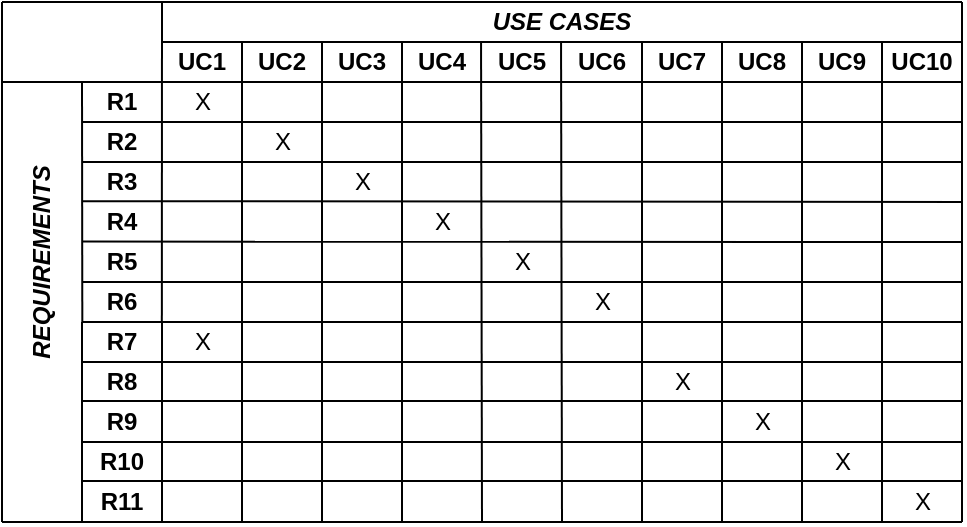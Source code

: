 <mxfile version="13.9.7" type="device"><diagram id="PYEPoLuepzB6wGZorcND" name="ReqTraceabilityMatrix"><mxGraphModel dx="881" dy="383" grid="1" gridSize="10" guides="1" tooltips="1" connect="1" arrows="1" fold="1" page="1" pageScale="1" pageWidth="850" pageHeight="1100" math="0" shadow="0"><root><mxCell id="9EfBeRaaI5YH5TdMNDTI-0"/><mxCell id="9EfBeRaaI5YH5TdMNDTI-1" parent="9EfBeRaaI5YH5TdMNDTI-0"/><mxCell id="wiszH6y0SjNGkCcJnWTp-0" value="" style="endArrow=none;html=1;" parent="9EfBeRaaI5YH5TdMNDTI-1" edge="1"><mxGeometry width="50" height="50" relative="1" as="geometry"><mxPoint x="40" y="40" as="sourcePoint"/><mxPoint x="520" y="40" as="targetPoint"/></mxGeometry></mxCell><mxCell id="wiszH6y0SjNGkCcJnWTp-3" value="" style="endArrow=none;html=1;" parent="9EfBeRaaI5YH5TdMNDTI-1" edge="1"><mxGeometry width="50" height="50" relative="1" as="geometry"><mxPoint x="40" y="40" as="sourcePoint"/><mxPoint x="40" y="300" as="targetPoint"/><Array as="points"><mxPoint x="40" y="180"/></Array></mxGeometry></mxCell><mxCell id="wiszH6y0SjNGkCcJnWTp-4" value="" style="endArrow=none;html=1;exitX=0.998;exitY=1.023;exitDx=0;exitDy=0;exitPerimeter=0;" parent="9EfBeRaaI5YH5TdMNDTI-1" source="wiszH6y0SjNGkCcJnWTp-39" edge="1"><mxGeometry width="50" height="50" relative="1" as="geometry"><mxPoint x="120" y="290" as="sourcePoint"/><mxPoint x="120" y="40" as="targetPoint"/></mxGeometry></mxCell><mxCell id="wiszH6y0SjNGkCcJnWTp-5" value="" style="endArrow=none;html=1;exitX=1;exitY=1;exitDx=0;exitDy=0;" parent="9EfBeRaaI5YH5TdMNDTI-1" edge="1" source="secvLclqMyI5IZUd8HE--23"><mxGeometry width="50" height="50" relative="1" as="geometry"><mxPoint x="530" y="80" as="sourcePoint"/><mxPoint x="40" y="80" as="targetPoint"/></mxGeometry></mxCell><mxCell id="wiszH6y0SjNGkCcJnWTp-6" value="" style="endArrow=none;html=1;entryX=1;entryY=0;entryDx=0;entryDy=0;" parent="9EfBeRaaI5YH5TdMNDTI-1" edge="1" target="secvLclqMyI5IZUd8HE--23"><mxGeometry width="50" height="50" relative="1" as="geometry"><mxPoint x="120" y="60" as="sourcePoint"/><mxPoint x="720" y="60" as="targetPoint"/></mxGeometry></mxCell><mxCell id="wiszH6y0SjNGkCcJnWTp-7" value="&lt;b&gt;&lt;i&gt;USE CASES&lt;/i&gt;&lt;/b&gt;" style="text;html=1;strokeColor=none;fillColor=none;align=center;verticalAlign=middle;whiteSpace=wrap;rounded=0;" parent="9EfBeRaaI5YH5TdMNDTI-1" vertex="1"><mxGeometry x="240" y="40" width="160" height="20" as="geometry"/></mxCell><mxCell id="wiszH6y0SjNGkCcJnWTp-8" value="" style="endArrow=none;html=1;" parent="9EfBeRaaI5YH5TdMNDTI-1" edge="1"><mxGeometry width="50" height="50" relative="1" as="geometry"><mxPoint x="160" y="300" as="sourcePoint"/><mxPoint x="160" y="60" as="targetPoint"/></mxGeometry></mxCell><mxCell id="wiszH6y0SjNGkCcJnWTp-9" value="" style="endArrow=none;html=1;" parent="9EfBeRaaI5YH5TdMNDTI-1" edge="1"><mxGeometry width="50" height="50" relative="1" as="geometry"><mxPoint x="200" y="300" as="sourcePoint"/><mxPoint x="200" y="60" as="targetPoint"/></mxGeometry></mxCell><mxCell id="wiszH6y0SjNGkCcJnWTp-10" value="" style="endArrow=none;html=1;" parent="9EfBeRaaI5YH5TdMNDTI-1" edge="1"><mxGeometry width="50" height="50" relative="1" as="geometry"><mxPoint x="240" y="300" as="sourcePoint"/><mxPoint x="240" y="60" as="targetPoint"/></mxGeometry></mxCell><mxCell id="wiszH6y0SjNGkCcJnWTp-15" value="UC1" style="text;html=1;strokeColor=none;fillColor=none;align=center;verticalAlign=middle;whiteSpace=wrap;rounded=0;fontStyle=1" parent="9EfBeRaaI5YH5TdMNDTI-1" vertex="1"><mxGeometry x="120" y="60" width="40" height="20" as="geometry"/></mxCell><mxCell id="wiszH6y0SjNGkCcJnWTp-16" value="UC2&lt;span style=&quot;font-family: &amp;quot;helvetica&amp;quot; , &amp;quot;arial&amp;quot; , sans-serif ; font-size: 0px ; white-space: nowrap&quot;&gt;%3CmxGraphModel%3E%3Croot%3E%3CmxCell%20id%3D%220%22%2F%3E%3CmxCell%20id%3D%221%22%20parent%3D%220%22%2F%3E%3CmxCell%20id%3D%222%22%20value%3D%22UC1%22%20style%3D%22text%3Bhtml%3D1%3BstrokeColor%3Dnone%3BfillColor%3Dnone%3Balign%3Dcenter%3BverticalAlign%3Dmiddle%3BwhiteSpace%3Dwrap%3Brounded%3D0%3B%22%20vertex%3D%221%22%20parent%3D%221%22%3E%3CmxGeometry%20x%3D%22140%22%20y%3D%2260%22%20width%3D%2240%22%20height%3D%2220%22%20as%3D%22geometry%22%2F%3E%3C%2FmxCell%3E%3C%2Froot%3E%3C%2FmxGraphModel%3E&lt;/span&gt;" style="text;html=1;strokeColor=none;fillColor=none;align=center;verticalAlign=middle;whiteSpace=wrap;rounded=0;fontStyle=1" parent="9EfBeRaaI5YH5TdMNDTI-1" vertex="1"><mxGeometry x="160" y="60" width="40" height="20" as="geometry"/></mxCell><mxCell id="wiszH6y0SjNGkCcJnWTp-17" value="UC3&lt;span style=&quot;font-family: &amp;quot;helvetica&amp;quot; , &amp;quot;arial&amp;quot; , sans-serif ; font-size: 0px ; white-space: nowrap&quot;&gt;%3CmxGraphModel%3E%3Croot%3E%3CmxCell%20id%3D%220%22%2F%3E%3CmxCell%20id%3D%221%22%20parent%3D%220%22%2F%3E%3CmxCell%20id%3D%222%22%20value%3D%22UC1%22%20style%3D%22text%3Bhtml%3D1%3BstrokeColor%3Dnone%3BfillColor%3Dnone%3Balign%3Dcenter%3BverticalAlign%3Dmiddle%3BwhiteSpace%3Dwrap%3Brounded%3D0%3B%22%20vertex%3D%221%22%20parent%3D%221%22%3E%3CmxGeometry%20x%3D%22140%22%20y%3D%2260%22%20width%3D%2240%22%20height%3D%2220%22%20as%3D%22geometry%22%2F%3E%3C%2FmxCell%3E%3C%2Froot%3E%3C%2FmxGraphModel%3&lt;/span&gt;" style="text;html=1;strokeColor=none;fillColor=none;align=center;verticalAlign=middle;whiteSpace=wrap;rounded=0;fontStyle=1" parent="9EfBeRaaI5YH5TdMNDTI-1" vertex="1"><mxGeometry x="200" y="60" width="40" height="20" as="geometry"/></mxCell><mxCell id="wiszH6y0SjNGkCcJnWTp-18" value="UC4&lt;span style=&quot;font-family: &amp;quot;helvetica&amp;quot; , &amp;quot;arial&amp;quot; , sans-serif ; font-size: 0px ; white-space: nowrap&quot;&gt;%3CmxGraphModel%3E%3Croot%3E%3CmxCell%20id%3D%220%22%2F%3E%3CmxCell%20id%3D%221%22%20parent%3D%220%22%2F%3E%3CmxCell%20id%3D%222%22%20value%3D%22UC1%22%20style%3D%22text%3Bhtml%3D1%3BstrokeColor%3Dnone%3BfillColor%3Dnone%3Balign%3Dcenter%3BverticalAlign%3Dmiddle%3BwhiteSpace%3Dwrap%3Brounded%3D0%3B%22%20vertex%3D%221%22%20parent%3D%221%22%3E%3CmxGeometry%20x%3D%22140%22%20y%3D%2260%22%20width%3D%2240%22%20height%3D%2220%22%20as%3D%22geometry%22%2F%3E%3C%2FmxCell%3E%3C%2Froot%3E%3C%2FmxGraphModel%3&lt;/span&gt;" style="text;html=1;strokeColor=none;fillColor=none;align=center;verticalAlign=middle;whiteSpace=wrap;rounded=0;fontStyle=1" parent="9EfBeRaaI5YH5TdMNDTI-1" vertex="1"><mxGeometry x="240" y="60" width="40" height="20" as="geometry"/></mxCell><mxCell id="wiszH6y0SjNGkCcJnWTp-19" value="UC5&lt;span style=&quot;font-family: &amp;quot;helvetica&amp;quot; , &amp;quot;arial&amp;quot; , sans-serif ; font-size: 0px ; white-space: nowrap&quot;&gt;%3CmxGraphModel%3E%3Croot%3E%3CmxCell%20id%3D%220%22%2F%3E%3CmxCell%20id%3D%221%22%20parent%3D%220%22%2F%3E%3CmxCell%20id%3D%222%22%20value%3D%22UC1%22%20style%3D%22text%3Bhtml%3D1%3BstrokeColor%3Dnone%3BfillColor%3Dnone%3Balign%3Dcenter%3BverticalAlign%3Dmiddle%3BwhiteSpace%3Dwrap%3Brounded%3D0%3B%22%20vertex%3D%221%22%20parent%3D%221%22%3E%3CmxGeometry%20x%3D%22140%22%20y%3D%2260%22%20width%3D%2240%22%20height%3D%2220%22%20as%3D%22geometry%22%2F%3E%3C%2FmxCell%3E%3C%2Froot%3E%3C%2FmxGraphModel%3E&lt;/span&gt;" style="text;html=1;strokeColor=none;fillColor=none;align=center;verticalAlign=middle;whiteSpace=wrap;rounded=0;fontStyle=1" parent="9EfBeRaaI5YH5TdMNDTI-1" vertex="1"><mxGeometry x="280" y="60" width="40" height="20" as="geometry"/></mxCell><mxCell id="wiszH6y0SjNGkCcJnWTp-22" value="" style="endArrow=none;html=1;" parent="9EfBeRaaI5YH5TdMNDTI-1" edge="1"><mxGeometry width="50" height="50" relative="1" as="geometry"><mxPoint x="520" y="300" as="sourcePoint"/><mxPoint x="520" y="40" as="targetPoint"/></mxGeometry></mxCell><mxCell id="wiszH6y0SjNGkCcJnWTp-25" value="" style="endArrow=none;html=1;exitX=0.004;exitY=1.007;exitDx=0;exitDy=0;exitPerimeter=0;" parent="9EfBeRaaI5YH5TdMNDTI-1" source="wiszH6y0SjNGkCcJnWTp-39" edge="1"><mxGeometry width="50" height="50" relative="1" as="geometry"><mxPoint x="80" y="290" as="sourcePoint"/><mxPoint x="80" y="80" as="targetPoint"/></mxGeometry></mxCell><mxCell id="wiszH6y0SjNGkCcJnWTp-26" value="&lt;div&gt;&lt;span&gt;&lt;b&gt;&lt;i&gt;REQUIREMENTS&lt;/i&gt;&lt;/b&gt;&lt;/span&gt;&lt;/div&gt;" style="text;html=1;strokeColor=none;fillColor=none;align=center;verticalAlign=middle;whiteSpace=wrap;rounded=0;horizontal=0;" parent="9EfBeRaaI5YH5TdMNDTI-1" vertex="1"><mxGeometry x="40" y="160" width="40" height="20" as="geometry"/></mxCell><mxCell id="wiszH6y0SjNGkCcJnWTp-27" value="" style="endArrow=none;html=1;" parent="9EfBeRaaI5YH5TdMNDTI-1" edge="1"><mxGeometry width="50" height="50" relative="1" as="geometry"><mxPoint x="80" y="100" as="sourcePoint"/><mxPoint x="520" y="100" as="targetPoint"/></mxGeometry></mxCell><mxCell id="wiszH6y0SjNGkCcJnWTp-28" value="" style="endArrow=none;html=1;" parent="9EfBeRaaI5YH5TdMNDTI-1" edge="1"><mxGeometry width="50" height="50" relative="1" as="geometry"><mxPoint x="80" y="120" as="sourcePoint"/><mxPoint x="520" y="120" as="targetPoint"/></mxGeometry></mxCell><mxCell id="wiszH6y0SjNGkCcJnWTp-29" value="" style="endArrow=none;html=1;" parent="9EfBeRaaI5YH5TdMNDTI-1" edge="1"><mxGeometry width="50" height="50" relative="1" as="geometry"><mxPoint x="80" y="139.6" as="sourcePoint"/><mxPoint x="520" y="140" as="targetPoint"/></mxGeometry></mxCell><mxCell id="wiszH6y0SjNGkCcJnWTp-30" value="" style="endArrow=none;html=1;" parent="9EfBeRaaI5YH5TdMNDTI-1" edge="1"><mxGeometry width="50" height="50" relative="1" as="geometry"><mxPoint x="80" y="159.8" as="sourcePoint"/><mxPoint x="520" y="160" as="targetPoint"/></mxGeometry></mxCell><mxCell id="wiszH6y0SjNGkCcJnWTp-31" value="" style="endArrow=none;html=1;" parent="9EfBeRaaI5YH5TdMNDTI-1" edge="1"><mxGeometry width="50" height="50" relative="1" as="geometry"><mxPoint x="80" y="180" as="sourcePoint"/><mxPoint x="520" y="180" as="targetPoint"/></mxGeometry></mxCell><mxCell id="wiszH6y0SjNGkCcJnWTp-32" value="" style="endArrow=none;html=1;" parent="9EfBeRaaI5YH5TdMNDTI-1" edge="1"><mxGeometry width="50" height="50" relative="1" as="geometry"><mxPoint x="40" y="300" as="sourcePoint"/><mxPoint x="520" y="300" as="targetPoint"/></mxGeometry></mxCell><mxCell id="wiszH6y0SjNGkCcJnWTp-33" value="R1" style="text;html=1;strokeColor=none;fillColor=none;align=center;verticalAlign=middle;whiteSpace=wrap;rounded=0;fontStyle=1" parent="9EfBeRaaI5YH5TdMNDTI-1" vertex="1"><mxGeometry x="80" y="80" width="40" height="20" as="geometry"/></mxCell><mxCell id="wiszH6y0SjNGkCcJnWTp-34" value="R2&lt;span style=&quot;font-family: &amp;quot;helvetica&amp;quot; , &amp;quot;arial&amp;quot; , sans-serif ; font-size: 0px ; white-space: nowrap&quot;&gt;%3CmxGraphModel%3E%3Croot%3E%3CmxCell%20id%3D%220%22%2F%3E%3CmxCell%20id%3D%221%22%20parent%3D%220%22%2F%3E%3CmxCell%20id%3D%222%22%20value%3D%22R1%22%20style%3D%22text%3Bhtml%3D1%3BstrokeColor%3Dnone%3BfillColor%3Dnone%3Balign%3Dcenter%3BverticalAlign%3Dmiddle%3BwhiteSpace%3Dwrap%3Brounded%3D0%3B%22%20vertex%3D%221%22%20parent%3D%221%22%3E%3CmxGeometry%20x%3D%2280%22%20y%3D%2290%22%20width%3D%2240%22%20height%3D%2220%22%20as%3D%22geometry%22%2F%3E%3C%2FmxCell%3E%3C%2Froot%3E%3C%2FmxGraphModel%3E&lt;/span&gt;" style="text;html=1;strokeColor=none;fillColor=none;align=center;verticalAlign=middle;whiteSpace=wrap;rounded=0;fontStyle=1" parent="9EfBeRaaI5YH5TdMNDTI-1" vertex="1"><mxGeometry x="80" y="100" width="40" height="20" as="geometry"/></mxCell><mxCell id="wiszH6y0SjNGkCcJnWTp-35" value="R3&lt;span style=&quot;font-family: &amp;quot;helvetica&amp;quot; , &amp;quot;arial&amp;quot; , sans-serif ; font-size: 0px ; white-space: nowrap&quot;&gt;%3CmxGraphModel%3E%3Croot%3E%3CmxCell%20id%3D%220%22%2F%3E%3CmxCell%20id%3D%221%22%20parent%3D%220%22%2F%3E%3CmxCell%20id%3D%222%22%20value%3D%22R1%22%20style%3D%22text%3Bhtml%3D1%3BstrokeColor%3Dnone%3BfillColor%3Dnone%3Balign%3Dcenter%3BverticalAlign%3Dmiddle%3BwhiteSpace%3Dwrap%3Brounded%3D0%3B%22%20vertex%3D%221%22%20parent%3D%221%22%3E%3CmxGeometry%20x%3D%2280%22%20y%3D%2290%22%20width%3D%2240%22%20height%3D%2220%22%20as%3D%22geometry%22%2F%3E%3C%2FmxCell%3E%3C%2Froot%3E%3C%2FmxGraphModel%3E&lt;/span&gt;" style="text;html=1;strokeColor=none;fillColor=none;align=center;verticalAlign=middle;whiteSpace=wrap;rounded=0;fontStyle=1" parent="9EfBeRaaI5YH5TdMNDTI-1" vertex="1"><mxGeometry x="80" y="120" width="40" height="20" as="geometry"/></mxCell><mxCell id="wiszH6y0SjNGkCcJnWTp-37" value="R4" style="text;html=1;strokeColor=none;fillColor=none;align=center;verticalAlign=middle;whiteSpace=wrap;rounded=0;fontStyle=1" parent="9EfBeRaaI5YH5TdMNDTI-1" vertex="1"><mxGeometry x="80" y="140" width="40" height="20" as="geometry"/></mxCell><mxCell id="wiszH6y0SjNGkCcJnWTp-38" value="R5" style="text;html=1;strokeColor=none;fillColor=none;align=center;verticalAlign=middle;whiteSpace=wrap;rounded=0;fontStyle=1" parent="9EfBeRaaI5YH5TdMNDTI-1" vertex="1"><mxGeometry x="80" y="160" width="40" height="20" as="geometry"/></mxCell><mxCell id="wiszH6y0SjNGkCcJnWTp-39" value="R6" style="text;html=1;strokeColor=none;fillColor=none;align=center;verticalAlign=middle;whiteSpace=wrap;rounded=0;fontStyle=1" parent="9EfBeRaaI5YH5TdMNDTI-1" vertex="1"><mxGeometry x="80" y="180" width="40" height="20" as="geometry"/></mxCell><mxCell id="secvLclqMyI5IZUd8HE--3" value="R7" style="text;html=1;strokeColor=none;fillColor=none;align=center;verticalAlign=middle;whiteSpace=wrap;rounded=0;fontStyle=1" vertex="1" parent="9EfBeRaaI5YH5TdMNDTI-1"><mxGeometry x="80" y="200" width="40" height="20" as="geometry"/></mxCell><mxCell id="secvLclqMyI5IZUd8HE--4" value="R8&lt;span style=&quot;font-family: &amp;#34;helvetica&amp;#34; , &amp;#34;arial&amp;#34; , sans-serif ; font-size: 0px ; white-space: nowrap&quot;&gt;%3CmxGraphModel%3E%3Croot%3E%3CmxCell%20id%3D%220%22%2F%3E%3CmxCell%20id%3D%221%22%20parent%3D%220%22%2F%3E%3CmxCell%20id%3D%222%22%20value%3D%22R1%22%20style%3D%22text%3Bhtml%3D1%3BstrokeColor%3Dnone%3BfillColor%3Dnone%3Balign%3Dcenter%3BverticalAlign%3Dmiddle%3BwhiteSpace%3Dwrap%3Brounded%3D0%3B%22%20vertex%3D%221%22%20parent%3D%221%22%3E%3CmxGeometry%20x%3D%2280%22%20y%3D%2290%22%20width%3D%2240%22%20height%3D%2220%22%20as%3D%22geometry%22%2F%3E%3C%2FmxCell%3E%3C%2Froot%3E%3C%2FmxGraphModel%38&lt;/span&gt;" style="text;html=1;strokeColor=none;fillColor=none;align=center;verticalAlign=middle;whiteSpace=wrap;rounded=0;fontStyle=1" vertex="1" parent="9EfBeRaaI5YH5TdMNDTI-1"><mxGeometry x="80" y="220" width="40" height="20" as="geometry"/></mxCell><mxCell id="secvLclqMyI5IZUd8HE--5" value="R9&lt;span style=&quot;font-family: &amp;#34;helvetica&amp;#34; , &amp;#34;arial&amp;#34; , sans-serif ; font-size: 0px ; white-space: nowrap&quot;&gt;%3CmxGraphModel%3E%3Croot%3E%3CmxCell%20id%3D%220%22%2F%3E%3CmxCell%20id%3D%221%22%20parent%3D%220%22%2F%3E%3CmxCell%20id%3D%222%22%20value%3D%22R1%22%20style%3D%22text%3Bhtml%3D1%3BstrokeColor%3Dnone%3BfillColor%3Dnone%3Balign%3Dcenter%3BverticalAlign%3Dmiddle%3BwhiteSpace%3Dwrap%3Brounded%3D0%3B%22%20vertex%3D%221%22%20parent%3D%221%22%3E%3CmxGeometry%20x%3D%2280%22%20y%3D%2290%22%20width%3D%2240%22%20height%3D%2220%22%20as%3D%22geometry%22%2F%3E%3C%2FmxCell%3E%3C%2Froot%3E%3C%2FmxGraphModel%3&lt;/span&gt;" style="text;html=1;strokeColor=none;fillColor=none;align=center;verticalAlign=middle;whiteSpace=wrap;rounded=0;fontStyle=1" vertex="1" parent="9EfBeRaaI5YH5TdMNDTI-1"><mxGeometry x="80" y="240" width="40" height="20" as="geometry"/></mxCell><mxCell id="secvLclqMyI5IZUd8HE--6" value="R10" style="text;html=1;strokeColor=none;fillColor=none;align=center;verticalAlign=middle;whiteSpace=wrap;rounded=0;fontStyle=1" vertex="1" parent="9EfBeRaaI5YH5TdMNDTI-1"><mxGeometry x="80" y="260" width="40" height="20" as="geometry"/></mxCell><mxCell id="secvLclqMyI5IZUd8HE--7" value="R11" style="text;html=1;strokeColor=none;fillColor=none;align=center;verticalAlign=middle;whiteSpace=wrap;rounded=0;fontStyle=1" vertex="1" parent="9EfBeRaaI5YH5TdMNDTI-1"><mxGeometry x="80" y="280" width="40" height="20" as="geometry"/></mxCell><mxCell id="secvLclqMyI5IZUd8HE--9" value="" style="endArrow=none;html=1;entryX=0;entryY=0;entryDx=0;entryDy=0;exitX=0;exitY=1;exitDx=0;exitDy=0;" edge="1" parent="9EfBeRaaI5YH5TdMNDTI-1" source="secvLclqMyI5IZUd8HE--7" target="secvLclqMyI5IZUd8HE--3"><mxGeometry width="50" height="50" relative="1" as="geometry"><mxPoint x="100" y="270" as="sourcePoint"/><mxPoint x="150" y="220" as="targetPoint"/></mxGeometry></mxCell><mxCell id="secvLclqMyI5IZUd8HE--10" value="" style="endArrow=none;html=1;entryX=1;entryY=0;entryDx=0;entryDy=0;exitX=1;exitY=1;exitDx=0;exitDy=0;" edge="1" parent="9EfBeRaaI5YH5TdMNDTI-1" source="secvLclqMyI5IZUd8HE--7" target="secvLclqMyI5IZUd8HE--3"><mxGeometry width="50" height="50" relative="1" as="geometry"><mxPoint x="100" y="270" as="sourcePoint"/><mxPoint x="150" y="220" as="targetPoint"/></mxGeometry></mxCell><mxCell id="secvLclqMyI5IZUd8HE--11" value="" style="endArrow=none;html=1;entryX=0;entryY=0;entryDx=0;entryDy=0;exitX=1;exitY=0;exitDx=0;exitDy=0;" edge="1" parent="9EfBeRaaI5YH5TdMNDTI-1" source="secvLclqMyI5IZUd8HE--3" target="secvLclqMyI5IZUd8HE--3"><mxGeometry width="50" height="50" relative="1" as="geometry"><mxPoint x="80" y="270" as="sourcePoint"/><mxPoint x="130" y="220" as="targetPoint"/></mxGeometry></mxCell><mxCell id="secvLclqMyI5IZUd8HE--16" value="" style="endArrow=none;html=1;" edge="1" parent="9EfBeRaaI5YH5TdMNDTI-1"><mxGeometry width="50" height="50" relative="1" as="geometry"><mxPoint x="280" y="300" as="sourcePoint"/><mxPoint x="279.52" y="60" as="targetPoint"/></mxGeometry></mxCell><mxCell id="secvLclqMyI5IZUd8HE--18" value="" style="endArrow=none;html=1;" edge="1" parent="9EfBeRaaI5YH5TdMNDTI-1"><mxGeometry width="50" height="50" relative="1" as="geometry"><mxPoint x="320" y="300" as="sourcePoint"/><mxPoint x="319.52" y="60" as="targetPoint"/></mxGeometry></mxCell><mxCell id="secvLclqMyI5IZUd8HE--19" value="UC6" style="text;html=1;strokeColor=none;fillColor=none;align=center;verticalAlign=middle;whiteSpace=wrap;rounded=0;fontStyle=1" vertex="1" parent="9EfBeRaaI5YH5TdMNDTI-1"><mxGeometry x="320" y="60" width="40" height="20" as="geometry"/></mxCell><mxCell id="secvLclqMyI5IZUd8HE--20" value="UC7&lt;span style=&quot;font-family: &amp;#34;helvetica&amp;#34; , &amp;#34;arial&amp;#34; , sans-serif ; font-size: 0px ; white-space: nowrap&quot;&gt;%3CmxGraphModel%3E%3Croot%3E%3CmxCell%20id%3D%220%22%2F%3E%3CmxCell%20id%3D%221%22%20parent%3D%220%22%2F%3E%3CmxCell%20id%3D%222%22%20value%3D%22UC1%22%20style%3D%22text%3Bhtml%3D1%3BstrokeColor%3Dnone%3BfillColor%3Dnone%3Balign%3Dcenter%3BverticalAlign%3Dmiddle%3BwhiteSpace%3Dwrap%3Brounded%3D0%3B%22%20vertex%3D%221%22%20parent%3D%221%22%3E%3CmxGeometry%20x%3D%22140%22%20y%3D%2260%22%20width%3D%2240%22%20height%3D%2220%22%20as%3D%22geometry%22%2F%3E%3C%2FmxCell%3E%3C%2Froot%3E%3C%2FmxGraphModel%3&lt;/span&gt;" style="text;html=1;strokeColor=none;fillColor=none;align=center;verticalAlign=middle;whiteSpace=wrap;rounded=0;fontStyle=1" vertex="1" parent="9EfBeRaaI5YH5TdMNDTI-1"><mxGeometry x="360" y="60" width="40" height="20" as="geometry"/></mxCell><mxCell id="secvLclqMyI5IZUd8HE--21" value="UC8&lt;span style=&quot;font-family: &amp;#34;helvetica&amp;#34; , &amp;#34;arial&amp;#34; , sans-serif ; font-size: 0px ; white-space: nowrap&quot;&gt;%3CmxGraphModel%3E%3Croot%3E%3CmxCell%20id%3D%220%22%2F%3E%3CmxCell%20id%3D%221%22%20parent%3D%220%22%2F%3E%3CmxCell%20id%3D%222%22%20value%3D%22UC1%22%20style%3D%22text%3Bhtml%3D1%3BstrokeColor%3Dnone%3BfillColor%3Dnone%3Balign%3Dcenter%3BverticalAlign%3Dmiddle%3BwhiteSpace%3Dwrap%3Brounded%3D0%3B%22%20vertex%3D%221%22%20parent%3D%221%22%3E%3CmxGeometry%20x%3D%22140%22%20y%3D%2260%22%20width%3D%2240%22%20height%3D%2220%22%20as%3D%22geometry%22%2F%3E%3C%2FmxCell%3E%3C%2Froot%3E%3C%2FmxGraphModel%&lt;/span&gt;" style="text;html=1;strokeColor=none;fillColor=none;align=center;verticalAlign=middle;whiteSpace=wrap;rounded=0;fontStyle=1" vertex="1" parent="9EfBeRaaI5YH5TdMNDTI-1"><mxGeometry x="400" y="60" width="40" height="20" as="geometry"/></mxCell><mxCell id="secvLclqMyI5IZUd8HE--22" value="UC9&lt;span style=&quot;font-family: &amp;#34;helvetica&amp;#34; , &amp;#34;arial&amp;#34; , sans-serif ; font-size: 0px ; white-space: nowrap&quot;&gt;%3CmxGraphModel%3E%3Croot%3E%3CmxCell%20id%3D%220%22%2F%3E%3CmxCell%20id%3D%221%22%20parent%3D%220%22%2F%3E%3CmxCell%20id%3D%222%22%20value%3D%22UC1%22%20style%3D%22text%3Bhtml%3D1%3BstrokeColor%3Dnone%3BfillColor%3Dnone%3Balign%3Dcenter%3BverticalAlign%3Dmiddle%3BwhiteSpace%3Dwrap%3Brounded%3D0%3B%22%20vertex%3D%221%22%20parent%3D%221%22%3E%3CmxGeometry%20x%3D%22140%22%20y%3D%2260%22%20width%3D%2240%22%20height%3D%2220%22%20as%3D%22geometry%22%2F%3E%3C%2FmxCell%3E%3C%2Froot%3E%3C%2FmxGraphModel%&lt;/span&gt;" style="text;html=1;strokeColor=none;fillColor=none;align=center;verticalAlign=middle;whiteSpace=wrap;rounded=0;fontStyle=1" vertex="1" parent="9EfBeRaaI5YH5TdMNDTI-1"><mxGeometry x="440" y="60" width="40" height="20" as="geometry"/></mxCell><mxCell id="secvLclqMyI5IZUd8HE--23" value="UC10&lt;span style=&quot;font-family: &amp;#34;helvetica&amp;#34; , &amp;#34;arial&amp;#34; , sans-serif ; font-size: 0px ; white-space: nowrap&quot;&gt;%3CmxGraphModel%3E%3Croot%3E%3CmxCell%20id%3D%220%22%2F%3E%3CmxCell%20id%3D%221%22%20parent%3D%220%22%2F%3E%3CmxCell%20id%3D%222%22%20value%3D%22UC1%22%20style%3D%22text%3Bhtml%3D1%3BstrokeColor%3Dnone%3BfillColor%3Dnone%3Balign%3Dcenter%3BverticalAlign%3Dmiddle%3BwhiteSpace%3Dwrap%3Brounded%3D0%3B%22%20vertex%3D%221%22%20parent%3D%221%22%3E%3CmxGeometry%20x%3D%22140%22%20y%3D%2260%22%20width%3D%2240%22%20height%3D%2220%22%20as%3D%22geometry%22%2F%3E%3C%2FmxCell%3E%3C%2Froot%3E%3C%2FmxGraphModel%3E&lt;/span&gt;" style="text;html=1;strokeColor=none;fillColor=none;align=center;verticalAlign=middle;whiteSpace=wrap;rounded=0;fontStyle=1" vertex="1" parent="9EfBeRaaI5YH5TdMNDTI-1"><mxGeometry x="480" y="60" width="40" height="20" as="geometry"/></mxCell><mxCell id="secvLclqMyI5IZUd8HE--24" value="" style="endArrow=none;html=1;" edge="1" parent="9EfBeRaaI5YH5TdMNDTI-1"><mxGeometry width="50" height="50" relative="1" as="geometry"><mxPoint x="360" y="300" as="sourcePoint"/><mxPoint x="360.0" y="60" as="targetPoint"/></mxGeometry></mxCell><mxCell id="secvLclqMyI5IZUd8HE--25" value="" style="endArrow=none;html=1;" edge="1" parent="9EfBeRaaI5YH5TdMNDTI-1"><mxGeometry width="50" height="50" relative="1" as="geometry"><mxPoint x="400" y="300" as="sourcePoint"/><mxPoint x="400" y="60" as="targetPoint"/></mxGeometry></mxCell><mxCell id="secvLclqMyI5IZUd8HE--26" value="" style="endArrow=none;html=1;" edge="1" parent="9EfBeRaaI5YH5TdMNDTI-1"><mxGeometry width="50" height="50" relative="1" as="geometry"><mxPoint x="440" y="300" as="sourcePoint"/><mxPoint x="440" y="60" as="targetPoint"/></mxGeometry></mxCell><mxCell id="secvLclqMyI5IZUd8HE--27" value="" style="endArrow=none;html=1;" edge="1" parent="9EfBeRaaI5YH5TdMNDTI-1"><mxGeometry width="50" height="50" relative="1" as="geometry"><mxPoint x="480" y="300" as="sourcePoint"/><mxPoint x="480" y="60" as="targetPoint"/></mxGeometry></mxCell><mxCell id="secvLclqMyI5IZUd8HE--29" value="" style="endArrow=none;html=1;" edge="1" parent="9EfBeRaaI5YH5TdMNDTI-1"><mxGeometry width="50" height="50" relative="1" as="geometry"><mxPoint x="80.0" y="200" as="sourcePoint"/><mxPoint x="520" y="200" as="targetPoint"/></mxGeometry></mxCell><mxCell id="secvLclqMyI5IZUd8HE--30" value="" style="endArrow=none;html=1;" edge="1" parent="9EfBeRaaI5YH5TdMNDTI-1"><mxGeometry width="50" height="50" relative="1" as="geometry"><mxPoint x="80.0" y="220" as="sourcePoint"/><mxPoint x="520" y="220" as="targetPoint"/></mxGeometry></mxCell><mxCell id="secvLclqMyI5IZUd8HE--33" value="" style="endArrow=none;html=1;" edge="1" parent="9EfBeRaaI5YH5TdMNDTI-1"><mxGeometry width="50" height="50" relative="1" as="geometry"><mxPoint x="80.0" y="239.52" as="sourcePoint"/><mxPoint x="520" y="239.52" as="targetPoint"/></mxGeometry></mxCell><mxCell id="secvLclqMyI5IZUd8HE--34" value="" style="endArrow=none;html=1;" edge="1" parent="9EfBeRaaI5YH5TdMNDTI-1"><mxGeometry width="50" height="50" relative="1" as="geometry"><mxPoint x="80.0" y="260" as="sourcePoint"/><mxPoint x="520" y="260" as="targetPoint"/></mxGeometry></mxCell><mxCell id="secvLclqMyI5IZUd8HE--35" value="" style="endArrow=none;html=1;" edge="1" parent="9EfBeRaaI5YH5TdMNDTI-1"><mxGeometry width="50" height="50" relative="1" as="geometry"><mxPoint x="80.0" y="279.52" as="sourcePoint"/><mxPoint x="520" y="279.52" as="targetPoint"/></mxGeometry></mxCell><mxCell id="secvLclqMyI5IZUd8HE--36" value="X" style="text;html=1;align=center;verticalAlign=middle;resizable=0;points=[];autosize=1;" vertex="1" parent="9EfBeRaaI5YH5TdMNDTI-1"><mxGeometry x="130" y="80" width="20" height="20" as="geometry"/></mxCell><mxCell id="secvLclqMyI5IZUd8HE--37" value="X" style="text;html=1;align=center;verticalAlign=middle;resizable=0;points=[];autosize=1;" vertex="1" parent="9EfBeRaaI5YH5TdMNDTI-1"><mxGeometry x="170" y="100" width="20" height="20" as="geometry"/></mxCell><mxCell id="secvLclqMyI5IZUd8HE--38" value="X" style="text;html=1;align=center;verticalAlign=middle;resizable=0;points=[];autosize=1;" vertex="1" parent="9EfBeRaaI5YH5TdMNDTI-1"><mxGeometry x="210" y="120" width="20" height="20" as="geometry"/></mxCell><mxCell id="secvLclqMyI5IZUd8HE--39" value="X" style="text;html=1;align=center;verticalAlign=middle;resizable=0;points=[];autosize=1;" vertex="1" parent="9EfBeRaaI5YH5TdMNDTI-1"><mxGeometry x="250" y="140" width="20" height="20" as="geometry"/></mxCell><mxCell id="secvLclqMyI5IZUd8HE--40" value="X" style="text;html=1;align=center;verticalAlign=middle;resizable=0;points=[];autosize=1;" vertex="1" parent="9EfBeRaaI5YH5TdMNDTI-1"><mxGeometry x="290" y="160" width="20" height="20" as="geometry"/></mxCell><mxCell id="secvLclqMyI5IZUd8HE--41" value="X" style="text;html=1;align=center;verticalAlign=middle;resizable=0;points=[];autosize=1;" vertex="1" parent="9EfBeRaaI5YH5TdMNDTI-1"><mxGeometry x="330" y="180" width="20" height="20" as="geometry"/></mxCell><mxCell id="secvLclqMyI5IZUd8HE--42" value="X" style="text;html=1;align=center;verticalAlign=middle;resizable=0;points=[];autosize=1;" vertex="1" parent="9EfBeRaaI5YH5TdMNDTI-1"><mxGeometry x="130" y="200" width="20" height="20" as="geometry"/></mxCell><mxCell id="secvLclqMyI5IZUd8HE--43" value="X" style="text;html=1;align=center;verticalAlign=middle;resizable=0;points=[];autosize=1;" vertex="1" parent="9EfBeRaaI5YH5TdMNDTI-1"><mxGeometry x="370" y="220" width="20" height="20" as="geometry"/></mxCell><mxCell id="secvLclqMyI5IZUd8HE--44" value="X" style="text;html=1;align=center;verticalAlign=middle;resizable=0;points=[];autosize=1;" vertex="1" parent="9EfBeRaaI5YH5TdMNDTI-1"><mxGeometry x="410" y="240" width="20" height="20" as="geometry"/></mxCell><mxCell id="secvLclqMyI5IZUd8HE--45" value="X" style="text;html=1;align=center;verticalAlign=middle;resizable=0;points=[];autosize=1;" vertex="1" parent="9EfBeRaaI5YH5TdMNDTI-1"><mxGeometry x="450" y="260" width="20" height="20" as="geometry"/></mxCell><mxCell id="secvLclqMyI5IZUd8HE--46" value="X" style="text;html=1;align=center;verticalAlign=middle;resizable=0;points=[];autosize=1;" vertex="1" parent="9EfBeRaaI5YH5TdMNDTI-1"><mxGeometry x="490" y="280" width="20" height="20" as="geometry"/></mxCell></root></mxGraphModel></diagram></mxfile>